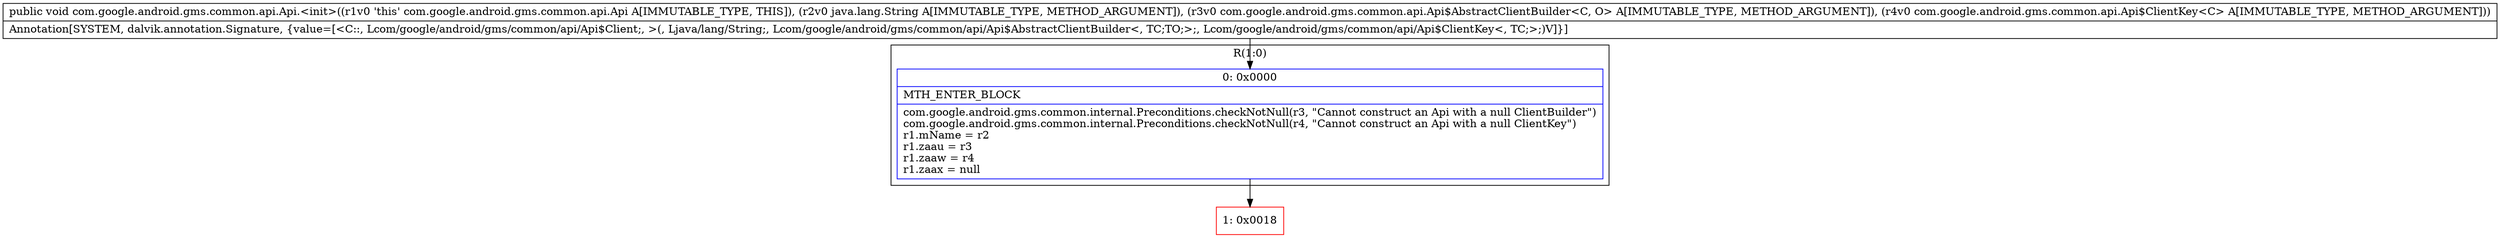digraph "CFG forcom.google.android.gms.common.api.Api.\<init\>(Ljava\/lang\/String;Lcom\/google\/android\/gms\/common\/api\/Api$AbstractClientBuilder;Lcom\/google\/android\/gms\/common\/api\/Api$ClientKey;)V" {
subgraph cluster_Region_878251385 {
label = "R(1:0)";
node [shape=record,color=blue];
Node_0 [shape=record,label="{0\:\ 0x0000|MTH_ENTER_BLOCK\l|com.google.android.gms.common.internal.Preconditions.checkNotNull(r3, \"Cannot construct an Api with a null ClientBuilder\")\lcom.google.android.gms.common.internal.Preconditions.checkNotNull(r4, \"Cannot construct an Api with a null ClientKey\")\lr1.mName = r2\lr1.zaau = r3\lr1.zaaw = r4\lr1.zaax = null\l}"];
}
Node_1 [shape=record,color=red,label="{1\:\ 0x0018}"];
MethodNode[shape=record,label="{public void com.google.android.gms.common.api.Api.\<init\>((r1v0 'this' com.google.android.gms.common.api.Api A[IMMUTABLE_TYPE, THIS]), (r2v0 java.lang.String A[IMMUTABLE_TYPE, METHOD_ARGUMENT]), (r3v0 com.google.android.gms.common.api.Api$AbstractClientBuilder\<C, O\> A[IMMUTABLE_TYPE, METHOD_ARGUMENT]), (r4v0 com.google.android.gms.common.api.Api$ClientKey\<C\> A[IMMUTABLE_TYPE, METHOD_ARGUMENT]))  | Annotation[SYSTEM, dalvik.annotation.Signature, \{value=[\<C::, Lcom\/google\/android\/gms\/common\/api\/Api$Client;, \>(, Ljava\/lang\/String;, Lcom\/google\/android\/gms\/common\/api\/Api$AbstractClientBuilder\<, TC;TO;\>;, Lcom\/google\/android\/gms\/common\/api\/Api$ClientKey\<, TC;\>;)V]\}]\l}"];
MethodNode -> Node_0;
Node_0 -> Node_1;
}

